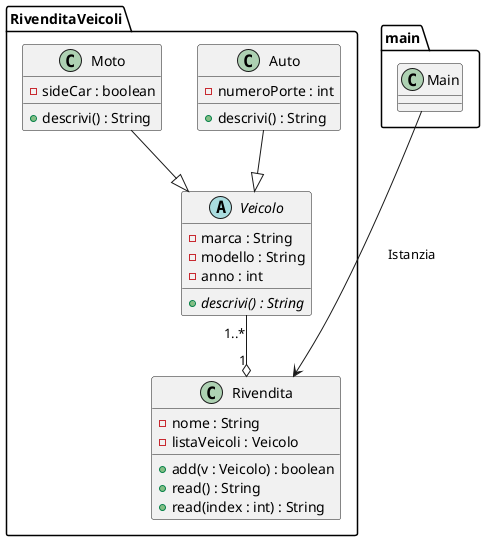 @startuml
package RivenditaVeicoli {
    class Rivendita {
        - nome : String
        - listaVeicoli : Veicolo

        + add(v : Veicolo) : boolean
        + read() : String
        + read(index : int) : String
    }

    abstract class Veicolo {
        - marca : String
        - modello : String
        - anno : int

        + {abstract} descrivi() : String
    }

    class Auto {
        - numeroPorte : int

        + descrivi() : String
    }

    class Moto {
        - sideCar : boolean

        + descrivi() : String
    }
}

package main {
    class Main {}
}

Auto --|> Veicolo
Moto --|> Veicolo

Veicolo "1..*" --o "1" Rivendita

Main ---> Rivendita : "Istanzia"
@enduml